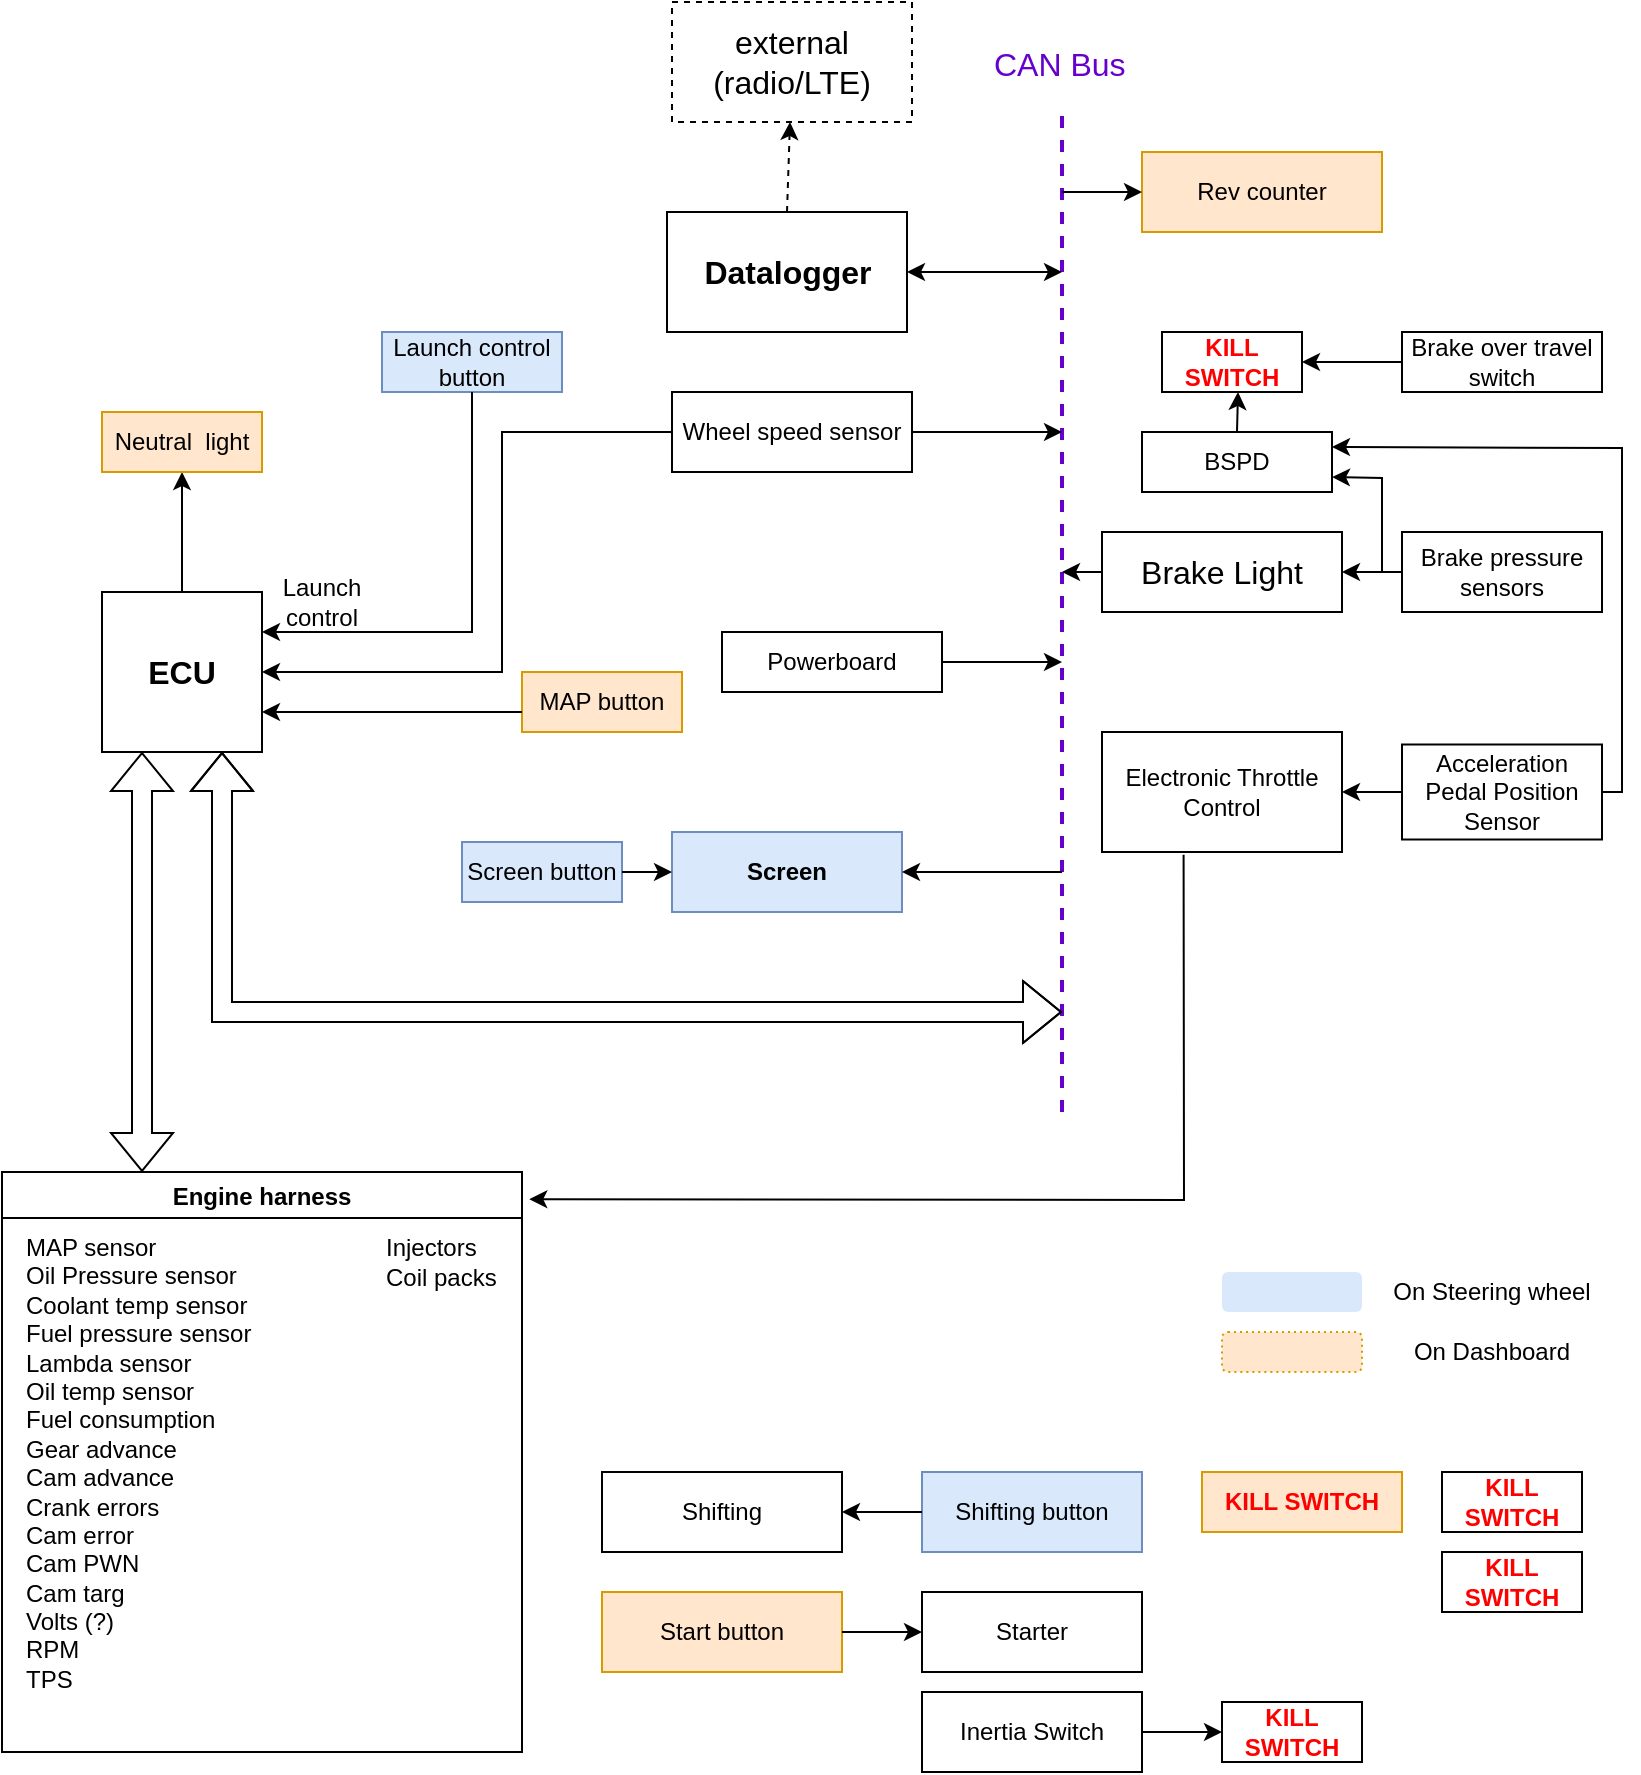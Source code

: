<mxfile version="15.7.3" type="github">
  <diagram id="DHoDV-LNWHdT2kP48d7S" name="Page-1">
    <mxGraphModel dx="774" dy="1072" grid="1" gridSize="10" guides="1" tooltips="1" connect="1" arrows="1" fold="1" page="1" pageScale="1" pageWidth="850" pageHeight="1100" math="0" shadow="0">
      <root>
        <mxCell id="0" />
        <mxCell id="1" parent="0" />
        <mxCell id="c1CdKB53E6IpENWM82y7-1" value="ECU" style="whiteSpace=wrap;html=1;aspect=fixed;fontSize=16;fontStyle=1" parent="1" vertex="1">
          <mxGeometry x="80" y="380" width="80" height="80" as="geometry" />
        </mxCell>
        <mxCell id="c1CdKB53E6IpENWM82y7-2" value="&lt;b&gt;Datalogger&lt;/b&gt;" style="rounded=0;whiteSpace=wrap;html=1;fontSize=16;" parent="1" vertex="1">
          <mxGeometry x="362.5" y="190" width="120" height="60" as="geometry" />
        </mxCell>
        <mxCell id="c1CdKB53E6IpENWM82y7-4" value="" style="endArrow=classic;html=1;rounded=0;fontSize=16;exitX=0.5;exitY=0;exitDx=0;exitDy=0;dashed=1;" parent="1" source="c1CdKB53E6IpENWM82y7-2" target="c1CdKB53E6IpENWM82y7-5" edge="1">
          <mxGeometry width="50" height="50" relative="1" as="geometry">
            <mxPoint x="50" y="500" as="sourcePoint" />
            <mxPoint x="80" y="50" as="targetPoint" />
          </mxGeometry>
        </mxCell>
        <mxCell id="c1CdKB53E6IpENWM82y7-5" value="external (radio/LTE)" style="rounded=0;whiteSpace=wrap;html=1;fontSize=16;dashed=1;" parent="1" vertex="1">
          <mxGeometry x="365" y="85" width="120" height="60" as="geometry" />
        </mxCell>
        <mxCell id="c1CdKB53E6IpENWM82y7-7" value="" style="endArrow=none;dashed=1;html=1;strokeWidth=2;rounded=0;fontSize=16;strokeColor=#6600CC;" parent="1" edge="1">
          <mxGeometry width="50" height="50" relative="1" as="geometry">
            <mxPoint x="560" y="640" as="sourcePoint" />
            <mxPoint x="560" y="140" as="targetPoint" />
          </mxGeometry>
        </mxCell>
        <mxCell id="c1CdKB53E6IpENWM82y7-8" value="CAN Bus" style="text;strokeColor=none;fillColor=none;align=left;verticalAlign=middle;spacingLeft=4;spacingRight=4;overflow=hidden;points=[[0,0.5],[1,0.5]];portConstraint=eastwest;rotatable=0;dashed=1;fontSize=16;fontColor=#6600CC;" parent="1" vertex="1">
          <mxGeometry x="520" y="100" width="80" height="30" as="geometry" />
        </mxCell>
        <mxCell id="c1CdKB53E6IpENWM82y7-9" value="Brake Light" style="rounded=0;whiteSpace=wrap;html=1;fontSize=16;" parent="1" vertex="1">
          <mxGeometry x="580" y="350" width="120" height="40" as="geometry" />
        </mxCell>
        <mxCell id="c1CdKB53E6IpENWM82y7-10" value="" style="endArrow=classic;html=1;rounded=0;fontSize=16;exitX=0;exitY=0.5;exitDx=0;exitDy=0;" parent="1" source="c1CdKB53E6IpENWM82y7-9" edge="1">
          <mxGeometry width="50" height="50" relative="1" as="geometry">
            <mxPoint x="560" y="570" as="sourcePoint" />
            <mxPoint x="560" y="370" as="targetPoint" />
          </mxGeometry>
        </mxCell>
        <mxCell id="c1CdKB53E6IpENWM82y7-12" value="" style="shape=flexArrow;endArrow=classic;startArrow=classic;html=1;rounded=0;fontSize=16;entryX=0.75;entryY=1;entryDx=0;entryDy=0;" parent="1" target="c1CdKB53E6IpENWM82y7-1" edge="1">
          <mxGeometry width="100" height="100" relative="1" as="geometry">
            <mxPoint x="560" y="590" as="sourcePoint" />
            <mxPoint x="630" y="500" as="targetPoint" />
            <Array as="points">
              <mxPoint x="140" y="590" />
            </Array>
          </mxGeometry>
        </mxCell>
        <mxCell id="P4gOrk3cSSqJTjkzEms2-1" value="Brake pressure sensors" style="rounded=0;whiteSpace=wrap;html=1;fontSize=12;" vertex="1" parent="1">
          <mxGeometry x="730" y="350" width="100" height="40" as="geometry" />
        </mxCell>
        <mxCell id="P4gOrk3cSSqJTjkzEms2-2" value="" style="endArrow=classic;html=1;rounded=0;fontSize=12;exitX=0;exitY=0.5;exitDx=0;exitDy=0;entryX=1;entryY=0.5;entryDx=0;entryDy=0;" edge="1" parent="1" source="P4gOrk3cSSqJTjkzEms2-1" target="c1CdKB53E6IpENWM82y7-9">
          <mxGeometry width="50" height="50" relative="1" as="geometry">
            <mxPoint x="430" y="640" as="sourcePoint" />
            <mxPoint x="480" y="590" as="targetPoint" />
          </mxGeometry>
        </mxCell>
        <mxCell id="P4gOrk3cSSqJTjkzEms2-3" value="Rev counter" style="rounded=0;whiteSpace=wrap;html=1;fontSize=12;fillColor=#ffe6cc;strokeColor=#d79b00;" vertex="1" parent="1">
          <mxGeometry x="600" y="160" width="120" height="40" as="geometry" />
        </mxCell>
        <mxCell id="P4gOrk3cSSqJTjkzEms2-4" value="" style="endArrow=classic;html=1;rounded=0;fontSize=12;entryX=0;entryY=0.5;entryDx=0;entryDy=0;" edge="1" parent="1" target="P4gOrk3cSSqJTjkzEms2-3">
          <mxGeometry width="50" height="50" relative="1" as="geometry">
            <mxPoint x="560" y="180" as="sourcePoint" />
            <mxPoint x="500" y="520" as="targetPoint" />
          </mxGeometry>
        </mxCell>
        <mxCell id="P4gOrk3cSSqJTjkzEms2-5" value="Wheel speed sensor" style="rounded=0;whiteSpace=wrap;html=1;fontSize=12;" vertex="1" parent="1">
          <mxGeometry x="365" y="280" width="120" height="40" as="geometry" />
        </mxCell>
        <mxCell id="P4gOrk3cSSqJTjkzEms2-6" value="" style="endArrow=classic;html=1;rounded=0;fontSize=12;exitX=0;exitY=0.5;exitDx=0;exitDy=0;entryX=1;entryY=0.5;entryDx=0;entryDy=0;" edge="1" parent="1" source="P4gOrk3cSSqJTjkzEms2-5" target="c1CdKB53E6IpENWM82y7-1">
          <mxGeometry width="50" height="50" relative="1" as="geometry">
            <mxPoint x="450" y="570" as="sourcePoint" />
            <mxPoint x="500" y="520" as="targetPoint" />
            <Array as="points">
              <mxPoint x="280" y="300" />
              <mxPoint x="280" y="420" />
            </Array>
          </mxGeometry>
        </mxCell>
        <mxCell id="P4gOrk3cSSqJTjkzEms2-7" value="Launch control" style="text;html=1;strokeColor=none;fillColor=none;align=center;verticalAlign=middle;whiteSpace=wrap;rounded=0;fontSize=12;" vertex="1" parent="1">
          <mxGeometry x="160" y="370" width="60" height="30" as="geometry" />
        </mxCell>
        <mxCell id="P4gOrk3cSSqJTjkzEms2-8" value="" style="endArrow=classic;html=1;rounded=0;fontSize=12;exitX=1;exitY=0.5;exitDx=0;exitDy=0;" edge="1" parent="1" source="P4gOrk3cSSqJTjkzEms2-5">
          <mxGeometry width="50" height="50" relative="1" as="geometry">
            <mxPoint x="360" y="540" as="sourcePoint" />
            <mxPoint x="560" y="300" as="targetPoint" />
          </mxGeometry>
        </mxCell>
        <mxCell id="P4gOrk3cSSqJTjkzEms2-9" value="Launch control button" style="rounded=0;whiteSpace=wrap;html=1;fontSize=12;fillColor=#dae8fc;strokeColor=#6c8ebf;" vertex="1" parent="1">
          <mxGeometry x="220" y="250" width="90" height="30" as="geometry" />
        </mxCell>
        <mxCell id="P4gOrk3cSSqJTjkzEms2-10" value="" style="endArrow=classic;html=1;rounded=0;fontSize=12;entryX=1;entryY=0.25;entryDx=0;entryDy=0;" edge="1" parent="1" source="P4gOrk3cSSqJTjkzEms2-9" target="c1CdKB53E6IpENWM82y7-1">
          <mxGeometry width="50" height="50" relative="1" as="geometry">
            <mxPoint x="255" y="260" as="sourcePoint" />
            <mxPoint x="450" y="490" as="targetPoint" />
            <Array as="points">
              <mxPoint x="265" y="400" />
            </Array>
          </mxGeometry>
        </mxCell>
        <mxCell id="P4gOrk3cSSqJTjkzEms2-13" value="&lt;b&gt;Screen&lt;/b&gt;" style="rounded=0;whiteSpace=wrap;html=1;fontSize=12;fillColor=#dae8fc;strokeColor=#6c8ebf;" vertex="1" parent="1">
          <mxGeometry x="365" y="500" width="115" height="40" as="geometry" />
        </mxCell>
        <mxCell id="P4gOrk3cSSqJTjkzEms2-14" value="" style="endArrow=classic;html=1;rounded=0;fontSize=12;entryX=1;entryY=0.5;entryDx=0;entryDy=0;" edge="1" parent="1" target="P4gOrk3cSSqJTjkzEms2-13">
          <mxGeometry width="50" height="50" relative="1" as="geometry">
            <mxPoint x="560" y="520" as="sourcePoint" />
            <mxPoint x="450" y="500" as="targetPoint" />
          </mxGeometry>
        </mxCell>
        <mxCell id="P4gOrk3cSSqJTjkzEms2-15" value="Screen button" style="rounded=0;whiteSpace=wrap;html=1;fontSize=12;fillColor=#dae8fc;strokeColor=#6c8ebf;" vertex="1" parent="1">
          <mxGeometry x="260" y="505" width="80" height="30" as="geometry" />
        </mxCell>
        <mxCell id="P4gOrk3cSSqJTjkzEms2-16" value="" style="endArrow=classic;html=1;rounded=0;fontSize=12;exitX=1;exitY=0.5;exitDx=0;exitDy=0;entryX=0;entryY=0.5;entryDx=0;entryDy=0;" edge="1" parent="1" source="P4gOrk3cSSqJTjkzEms2-15" target="P4gOrk3cSSqJTjkzEms2-13">
          <mxGeometry width="50" height="50" relative="1" as="geometry">
            <mxPoint x="400" y="550" as="sourcePoint" />
            <mxPoint x="450" y="500" as="targetPoint" />
          </mxGeometry>
        </mxCell>
        <mxCell id="P4gOrk3cSSqJTjkzEms2-17" value="MAP button" style="rounded=0;whiteSpace=wrap;html=1;fontSize=12;fillColor=#ffe6cc;strokeColor=#d79b00;" vertex="1" parent="1">
          <mxGeometry x="290" y="420" width="80" height="30" as="geometry" />
        </mxCell>
        <mxCell id="P4gOrk3cSSqJTjkzEms2-18" value="" style="endArrow=classic;html=1;rounded=0;fontSize=12;entryX=1;entryY=0.75;entryDx=0;entryDy=0;" edge="1" parent="1" target="c1CdKB53E6IpENWM82y7-1">
          <mxGeometry width="50" height="50" relative="1" as="geometry">
            <mxPoint x="290" y="440" as="sourcePoint" />
            <mxPoint x="450" y="490" as="targetPoint" />
            <Array as="points">
              <mxPoint x="250" y="440" />
              <mxPoint x="190" y="440" />
            </Array>
          </mxGeometry>
        </mxCell>
        <mxCell id="P4gOrk3cSSqJTjkzEms2-21" value="Shifting button" style="rounded=0;whiteSpace=wrap;html=1;fontSize=12;fillColor=#dae8fc;strokeColor=#6c8ebf;" vertex="1" parent="1">
          <mxGeometry x="490" y="820" width="110" height="40" as="geometry" />
        </mxCell>
        <mxCell id="P4gOrk3cSSqJTjkzEms2-22" value="Shifting" style="rounded=0;whiteSpace=wrap;html=1;fontSize=12;" vertex="1" parent="1">
          <mxGeometry x="330" y="820" width="120" height="40" as="geometry" />
        </mxCell>
        <mxCell id="P4gOrk3cSSqJTjkzEms2-23" value="" style="endArrow=classic;html=1;rounded=0;fontSize=12;exitX=0;exitY=0.5;exitDx=0;exitDy=0;entryX=1;entryY=0.5;entryDx=0;entryDy=0;" edge="1" parent="1" source="P4gOrk3cSSqJTjkzEms2-21" target="P4gOrk3cSSqJTjkzEms2-22">
          <mxGeometry width="50" height="50" relative="1" as="geometry">
            <mxPoint x="200" y="460" as="sourcePoint" />
            <mxPoint x="250" y="410" as="targetPoint" />
          </mxGeometry>
        </mxCell>
        <mxCell id="P4gOrk3cSSqJTjkzEms2-24" value="Start button" style="rounded=0;whiteSpace=wrap;html=1;fontSize=12;fillColor=#ffe6cc;strokeColor=#d79b00;" vertex="1" parent="1">
          <mxGeometry x="330" y="880" width="120" height="40" as="geometry" />
        </mxCell>
        <mxCell id="P4gOrk3cSSqJTjkzEms2-25" value="Starter" style="rounded=0;whiteSpace=wrap;html=1;fontSize=12;" vertex="1" parent="1">
          <mxGeometry x="490" y="880" width="110" height="40" as="geometry" />
        </mxCell>
        <mxCell id="P4gOrk3cSSqJTjkzEms2-26" value="" style="endArrow=classic;html=1;rounded=0;fontSize=12;exitX=1;exitY=0.5;exitDx=0;exitDy=0;entryX=0;entryY=0.5;entryDx=0;entryDy=0;" edge="1" parent="1" source="P4gOrk3cSSqJTjkzEms2-24" target="P4gOrk3cSSqJTjkzEms2-25">
          <mxGeometry width="50" height="50" relative="1" as="geometry">
            <mxPoint x="650" y="520" as="sourcePoint" />
            <mxPoint x="700" y="470" as="targetPoint" />
          </mxGeometry>
        </mxCell>
        <mxCell id="P4gOrk3cSSqJTjkzEms2-34" value="" style="shape=flexArrow;endArrow=classic;startArrow=classic;html=1;rounded=0;fontSize=12;entryX=0.25;entryY=1;entryDx=0;entryDy=0;" edge="1" parent="1" target="c1CdKB53E6IpENWM82y7-1">
          <mxGeometry width="100" height="100" relative="1" as="geometry">
            <mxPoint x="100" y="670" as="sourcePoint" />
            <mxPoint x="470" y="560" as="targetPoint" />
          </mxGeometry>
        </mxCell>
        <mxCell id="P4gOrk3cSSqJTjkzEms2-36" value="Engine harness" style="swimlane;fontSize=12;" vertex="1" parent="1">
          <mxGeometry x="30" y="670" width="260" height="290" as="geometry">
            <mxRectangle y="670" width="120" height="23" as="alternateBounds" />
          </mxGeometry>
        </mxCell>
        <mxCell id="P4gOrk3cSSqJTjkzEms2-37" value="&lt;div align=&quot;left&quot;&gt;MAP sensor&lt;/div&gt;&lt;div align=&quot;left&quot;&gt;Oil Pressure sensor&lt;/div&gt;&lt;div align=&quot;left&quot;&gt;Coolant temp sensor&lt;/div&gt;&lt;div align=&quot;left&quot;&gt;Fuel pressure sensor&lt;/div&gt;&lt;div align=&quot;left&quot;&gt;Lambda sensor&lt;/div&gt;&lt;div align=&quot;left&quot;&gt;Oil temp sensor&lt;/div&gt;&lt;div align=&quot;left&quot;&gt;Fuel consumption&lt;/div&gt;&lt;div align=&quot;left&quot;&gt;Gear advance&lt;/div&gt;&lt;div align=&quot;left&quot;&gt;Cam advance&lt;/div&gt;&lt;div align=&quot;left&quot;&gt;Crank errors&lt;/div&gt;&lt;div align=&quot;left&quot;&gt;Cam error&lt;/div&gt;&lt;div align=&quot;left&quot;&gt;Cam PWN&lt;/div&gt;&lt;div align=&quot;left&quot;&gt;Cam targ&lt;/div&gt;&lt;div align=&quot;left&quot;&gt;Volts (?)&lt;/div&gt;&lt;div align=&quot;left&quot;&gt;RPM&lt;/div&gt;&lt;div align=&quot;left&quot;&gt;TPS&lt;/div&gt;&lt;br&gt;&lt;div align=&quot;left&quot;&gt;&lt;br&gt;&lt;/div&gt;" style="text;html=1;align=left;verticalAlign=middle;resizable=0;points=[];autosize=1;strokeColor=none;fillColor=none;fontSize=12;" vertex="1" parent="P4gOrk3cSSqJTjkzEms2-36">
          <mxGeometry x="10" y="30" width="130" height="260" as="geometry" />
        </mxCell>
        <mxCell id="P4gOrk3cSSqJTjkzEms2-39" value="&lt;div&gt;Injectors&lt;/div&gt;&lt;div&gt;Coil packs&lt;br&gt;&lt;/div&gt;" style="text;html=1;strokeColor=none;fillColor=none;align=left;verticalAlign=middle;whiteSpace=wrap;rounded=0;fontSize=12;" vertex="1" parent="P4gOrk3cSSqJTjkzEms2-36">
          <mxGeometry x="190" y="30" width="60" height="30" as="geometry" />
        </mxCell>
        <mxCell id="P4gOrk3cSSqJTjkzEms2-40" value="" style="rounded=1;whiteSpace=wrap;html=1;fontSize=12;align=left;dashed=1;dashPattern=1 2;fillColor=#dae8fc;strokeColor=none;" vertex="1" parent="1">
          <mxGeometry x="640" y="720" width="70" height="20" as="geometry" />
        </mxCell>
        <mxCell id="P4gOrk3cSSqJTjkzEms2-41" value="On Steering wheel" style="text;html=1;strokeColor=none;fillColor=none;align=center;verticalAlign=middle;whiteSpace=wrap;rounded=0;dashed=1;dashPattern=1 2;fontSize=12;" vertex="1" parent="1">
          <mxGeometry x="720" y="720" width="110" height="20" as="geometry" />
        </mxCell>
        <mxCell id="P4gOrk3cSSqJTjkzEms2-43" value="" style="rounded=1;whiteSpace=wrap;html=1;fontSize=12;align=left;dashed=1;dashPattern=1 2;fillColor=#ffe6cc;strokeColor=#d79b00;" vertex="1" parent="1">
          <mxGeometry x="640" y="750" width="70" height="20" as="geometry" />
        </mxCell>
        <mxCell id="P4gOrk3cSSqJTjkzEms2-44" value="&lt;div&gt;On Dashboard&lt;/div&gt;" style="text;html=1;strokeColor=none;fillColor=none;align=center;verticalAlign=middle;whiteSpace=wrap;rounded=0;dashed=1;dashPattern=1 2;fontSize=12;" vertex="1" parent="1">
          <mxGeometry x="720" y="750" width="110" height="20" as="geometry" />
        </mxCell>
        <mxCell id="P4gOrk3cSSqJTjkzEms2-45" value="Powerboard" style="rounded=0;whiteSpace=wrap;html=1;fontSize=12;align=center;" vertex="1" parent="1">
          <mxGeometry x="390" y="400" width="110" height="30" as="geometry" />
        </mxCell>
        <mxCell id="P4gOrk3cSSqJTjkzEms2-46" value="" style="endArrow=classic;html=1;rounded=0;fontSize=12;exitX=1;exitY=0.5;exitDx=0;exitDy=0;" edge="1" parent="1" source="P4gOrk3cSSqJTjkzEms2-45">
          <mxGeometry width="50" height="50" relative="1" as="geometry">
            <mxPoint x="400" y="500" as="sourcePoint" />
            <mxPoint x="560" y="415" as="targetPoint" />
          </mxGeometry>
        </mxCell>
        <mxCell id="P4gOrk3cSSqJTjkzEms2-47" value="" style="endArrow=classic;startArrow=classic;html=1;rounded=0;fontSize=12;exitX=1;exitY=0.5;exitDx=0;exitDy=0;" edge="1" parent="1" source="c1CdKB53E6IpENWM82y7-2">
          <mxGeometry width="50" height="50" relative="1" as="geometry">
            <mxPoint x="400" y="500" as="sourcePoint" />
            <mxPoint x="560" y="220" as="targetPoint" />
          </mxGeometry>
        </mxCell>
        <mxCell id="P4gOrk3cSSqJTjkzEms2-48" value="Brake over travel switch" style="rounded=0;whiteSpace=wrap;html=1;fontSize=12;align=center;" vertex="1" parent="1">
          <mxGeometry x="730" y="250" width="100" height="30" as="geometry" />
        </mxCell>
        <mxCell id="P4gOrk3cSSqJTjkzEms2-49" value="BSPD" style="rounded=0;whiteSpace=wrap;html=1;fontSize=12;align=center;" vertex="1" parent="1">
          <mxGeometry x="600" y="300" width="95" height="30" as="geometry" />
        </mxCell>
        <mxCell id="P4gOrk3cSSqJTjkzEms2-50" value="" style="endArrow=classic;html=1;rounded=0;fontSize=12;exitX=0;exitY=0.5;exitDx=0;exitDy=0;entryX=1;entryY=0.5;entryDx=0;entryDy=0;" edge="1" parent="1" source="P4gOrk3cSSqJTjkzEms2-48" target="P4gOrk3cSSqJTjkzEms2-52">
          <mxGeometry width="50" height="50" relative="1" as="geometry">
            <mxPoint x="380" y="570" as="sourcePoint" />
            <mxPoint x="430" y="520" as="targetPoint" />
          </mxGeometry>
        </mxCell>
        <mxCell id="P4gOrk3cSSqJTjkzEms2-51" value="" style="endArrow=classic;html=1;rounded=0;fontSize=12;entryX=1;entryY=0.75;entryDx=0;entryDy=0;" edge="1" parent="1" target="P4gOrk3cSSqJTjkzEms2-49">
          <mxGeometry width="50" height="50" relative="1" as="geometry">
            <mxPoint x="720" y="370" as="sourcePoint" />
            <mxPoint x="430" y="520" as="targetPoint" />
            <Array as="points">
              <mxPoint x="720" y="323" />
            </Array>
          </mxGeometry>
        </mxCell>
        <mxCell id="P4gOrk3cSSqJTjkzEms2-52" value="KILL SWITCH" style="rounded=0;whiteSpace=wrap;html=1;fontSize=12;align=center;fontColor=#FF0000;fontStyle=1" vertex="1" parent="1">
          <mxGeometry x="610" y="250" width="70" height="30" as="geometry" />
        </mxCell>
        <mxCell id="P4gOrk3cSSqJTjkzEms2-53" value="" style="endArrow=classic;html=1;rounded=0;fontSize=12;exitX=0.5;exitY=0;exitDx=0;exitDy=0;" edge="1" parent="1" source="P4gOrk3cSSqJTjkzEms2-49">
          <mxGeometry width="50" height="50" relative="1" as="geometry">
            <mxPoint x="380" y="570" as="sourcePoint" />
            <mxPoint x="648" y="280" as="targetPoint" />
          </mxGeometry>
        </mxCell>
        <mxCell id="P4gOrk3cSSqJTjkzEms2-54" value="KILL SWITCH" style="rounded=0;whiteSpace=wrap;html=1;fontSize=12;align=center;fontStyle=1;fillColor=#ffe6cc;strokeColor=#d79b00;fontColor=#FF0000;" vertex="1" parent="1">
          <mxGeometry x="630" y="820" width="100" height="30" as="geometry" />
        </mxCell>
        <mxCell id="P4gOrk3cSSqJTjkzEms2-55" value="KILL SWITCH" style="rounded=0;whiteSpace=wrap;html=1;fontSize=12;align=center;fontColor=#FF0000;fontStyle=1" vertex="1" parent="1">
          <mxGeometry x="750" y="820" width="70" height="30" as="geometry" />
        </mxCell>
        <mxCell id="P4gOrk3cSSqJTjkzEms2-56" value="KILL SWITCH" style="rounded=0;whiteSpace=wrap;html=1;fontSize=12;align=center;fontColor=#FF0000;fontStyle=1" vertex="1" parent="1">
          <mxGeometry x="750" y="860" width="70" height="30" as="geometry" />
        </mxCell>
        <mxCell id="P4gOrk3cSSqJTjkzEms2-57" value="Acceleration Pedal Position Sensor" style="rounded=0;whiteSpace=wrap;html=1;fontSize=12;align=center;" vertex="1" parent="1">
          <mxGeometry x="730" y="456.25" width="100" height="47.5" as="geometry" />
        </mxCell>
        <mxCell id="P4gOrk3cSSqJTjkzEms2-58" value="Electronic Throttle Control" style="rounded=0;whiteSpace=wrap;html=1;fontSize=12;align=center;" vertex="1" parent="1">
          <mxGeometry x="580" y="450" width="120" height="60" as="geometry" />
        </mxCell>
        <mxCell id="P4gOrk3cSSqJTjkzEms2-59" value="" style="endArrow=classic;html=1;rounded=0;fontSize=12;fontColor=#6600CC;strokeColor=#000000;exitX=0;exitY=0.5;exitDx=0;exitDy=0;entryX=1;entryY=0.5;entryDx=0;entryDy=0;" edge="1" parent="1" source="P4gOrk3cSSqJTjkzEms2-57" target="P4gOrk3cSSqJTjkzEms2-58">
          <mxGeometry width="50" height="50" relative="1" as="geometry">
            <mxPoint x="650" y="190" as="sourcePoint" />
            <mxPoint x="700" y="140" as="targetPoint" />
          </mxGeometry>
        </mxCell>
        <mxCell id="P4gOrk3cSSqJTjkzEms2-60" value="" style="endArrow=classic;html=1;rounded=0;fontSize=12;fontColor=#6600CC;strokeColor=#000000;exitX=0.34;exitY=1.023;exitDx=0;exitDy=0;exitPerimeter=0;entryX=1.014;entryY=0.047;entryDx=0;entryDy=0;entryPerimeter=0;" edge="1" parent="1" source="P4gOrk3cSSqJTjkzEms2-58" target="P4gOrk3cSSqJTjkzEms2-36">
          <mxGeometry width="50" height="50" relative="1" as="geometry">
            <mxPoint x="400" y="460" as="sourcePoint" />
            <mxPoint x="290" y="750" as="targetPoint" />
            <Array as="points">
              <mxPoint x="621" y="684" />
            </Array>
          </mxGeometry>
        </mxCell>
        <mxCell id="P4gOrk3cSSqJTjkzEms2-61" value="" style="endArrow=classic;html=1;rounded=0;fontSize=12;fontColor=#6600CC;strokeColor=#000000;exitX=1;exitY=0.5;exitDx=0;exitDy=0;entryX=1;entryY=0.25;entryDx=0;entryDy=0;" edge="1" parent="1" source="P4gOrk3cSSqJTjkzEms2-57" target="P4gOrk3cSSqJTjkzEms2-49">
          <mxGeometry width="50" height="50" relative="1" as="geometry">
            <mxPoint x="400" y="460" as="sourcePoint" />
            <mxPoint x="450" y="410" as="targetPoint" />
            <Array as="points">
              <mxPoint x="840" y="480" />
              <mxPoint x="840" y="308" />
            </Array>
          </mxGeometry>
        </mxCell>
        <mxCell id="P4gOrk3cSSqJTjkzEms2-62" value="Inertia Switch" style="rounded=0;whiteSpace=wrap;html=1;fontSize=12;fontColor=#000000;strokeColor=#000000;fillColor=#FFFFFF;align=center;" vertex="1" parent="1">
          <mxGeometry x="490" y="930" width="110" height="40" as="geometry" />
        </mxCell>
        <mxCell id="P4gOrk3cSSqJTjkzEms2-63" value="" style="endArrow=classic;html=1;rounded=0;fontSize=12;fontColor=#000000;strokeColor=#000000;exitX=1;exitY=0.5;exitDx=0;exitDy=0;" edge="1" parent="1" source="P4gOrk3cSSqJTjkzEms2-62">
          <mxGeometry width="50" height="50" relative="1" as="geometry">
            <mxPoint x="560" y="510" as="sourcePoint" />
            <mxPoint x="640" y="950" as="targetPoint" />
          </mxGeometry>
        </mxCell>
        <mxCell id="P4gOrk3cSSqJTjkzEms2-64" value="KILL SWITCH" style="rounded=0;whiteSpace=wrap;html=1;fontSize=12;align=center;fontColor=#FF0000;fontStyle=1" vertex="1" parent="1">
          <mxGeometry x="640" y="935" width="70" height="30" as="geometry" />
        </mxCell>
        <mxCell id="P4gOrk3cSSqJTjkzEms2-65" value="" style="endArrow=classic;html=1;rounded=0;fontSize=12;fontColor=#000000;strokeColor=#000000;exitX=0.5;exitY=0;exitDx=0;exitDy=0;" edge="1" parent="1" source="c1CdKB53E6IpENWM82y7-1">
          <mxGeometry width="50" height="50" relative="1" as="geometry">
            <mxPoint x="390" y="510" as="sourcePoint" />
            <mxPoint x="120" y="320" as="targetPoint" />
          </mxGeometry>
        </mxCell>
        <mxCell id="P4gOrk3cSSqJTjkzEms2-66" value="Neutral&amp;nbsp; light" style="rounded=0;whiteSpace=wrap;html=1;fontSize=12;strokeColor=#d79b00;fillColor=#ffe6cc;align=center;" vertex="1" parent="1">
          <mxGeometry x="80" y="290" width="80" height="30" as="geometry" />
        </mxCell>
      </root>
    </mxGraphModel>
  </diagram>
</mxfile>

